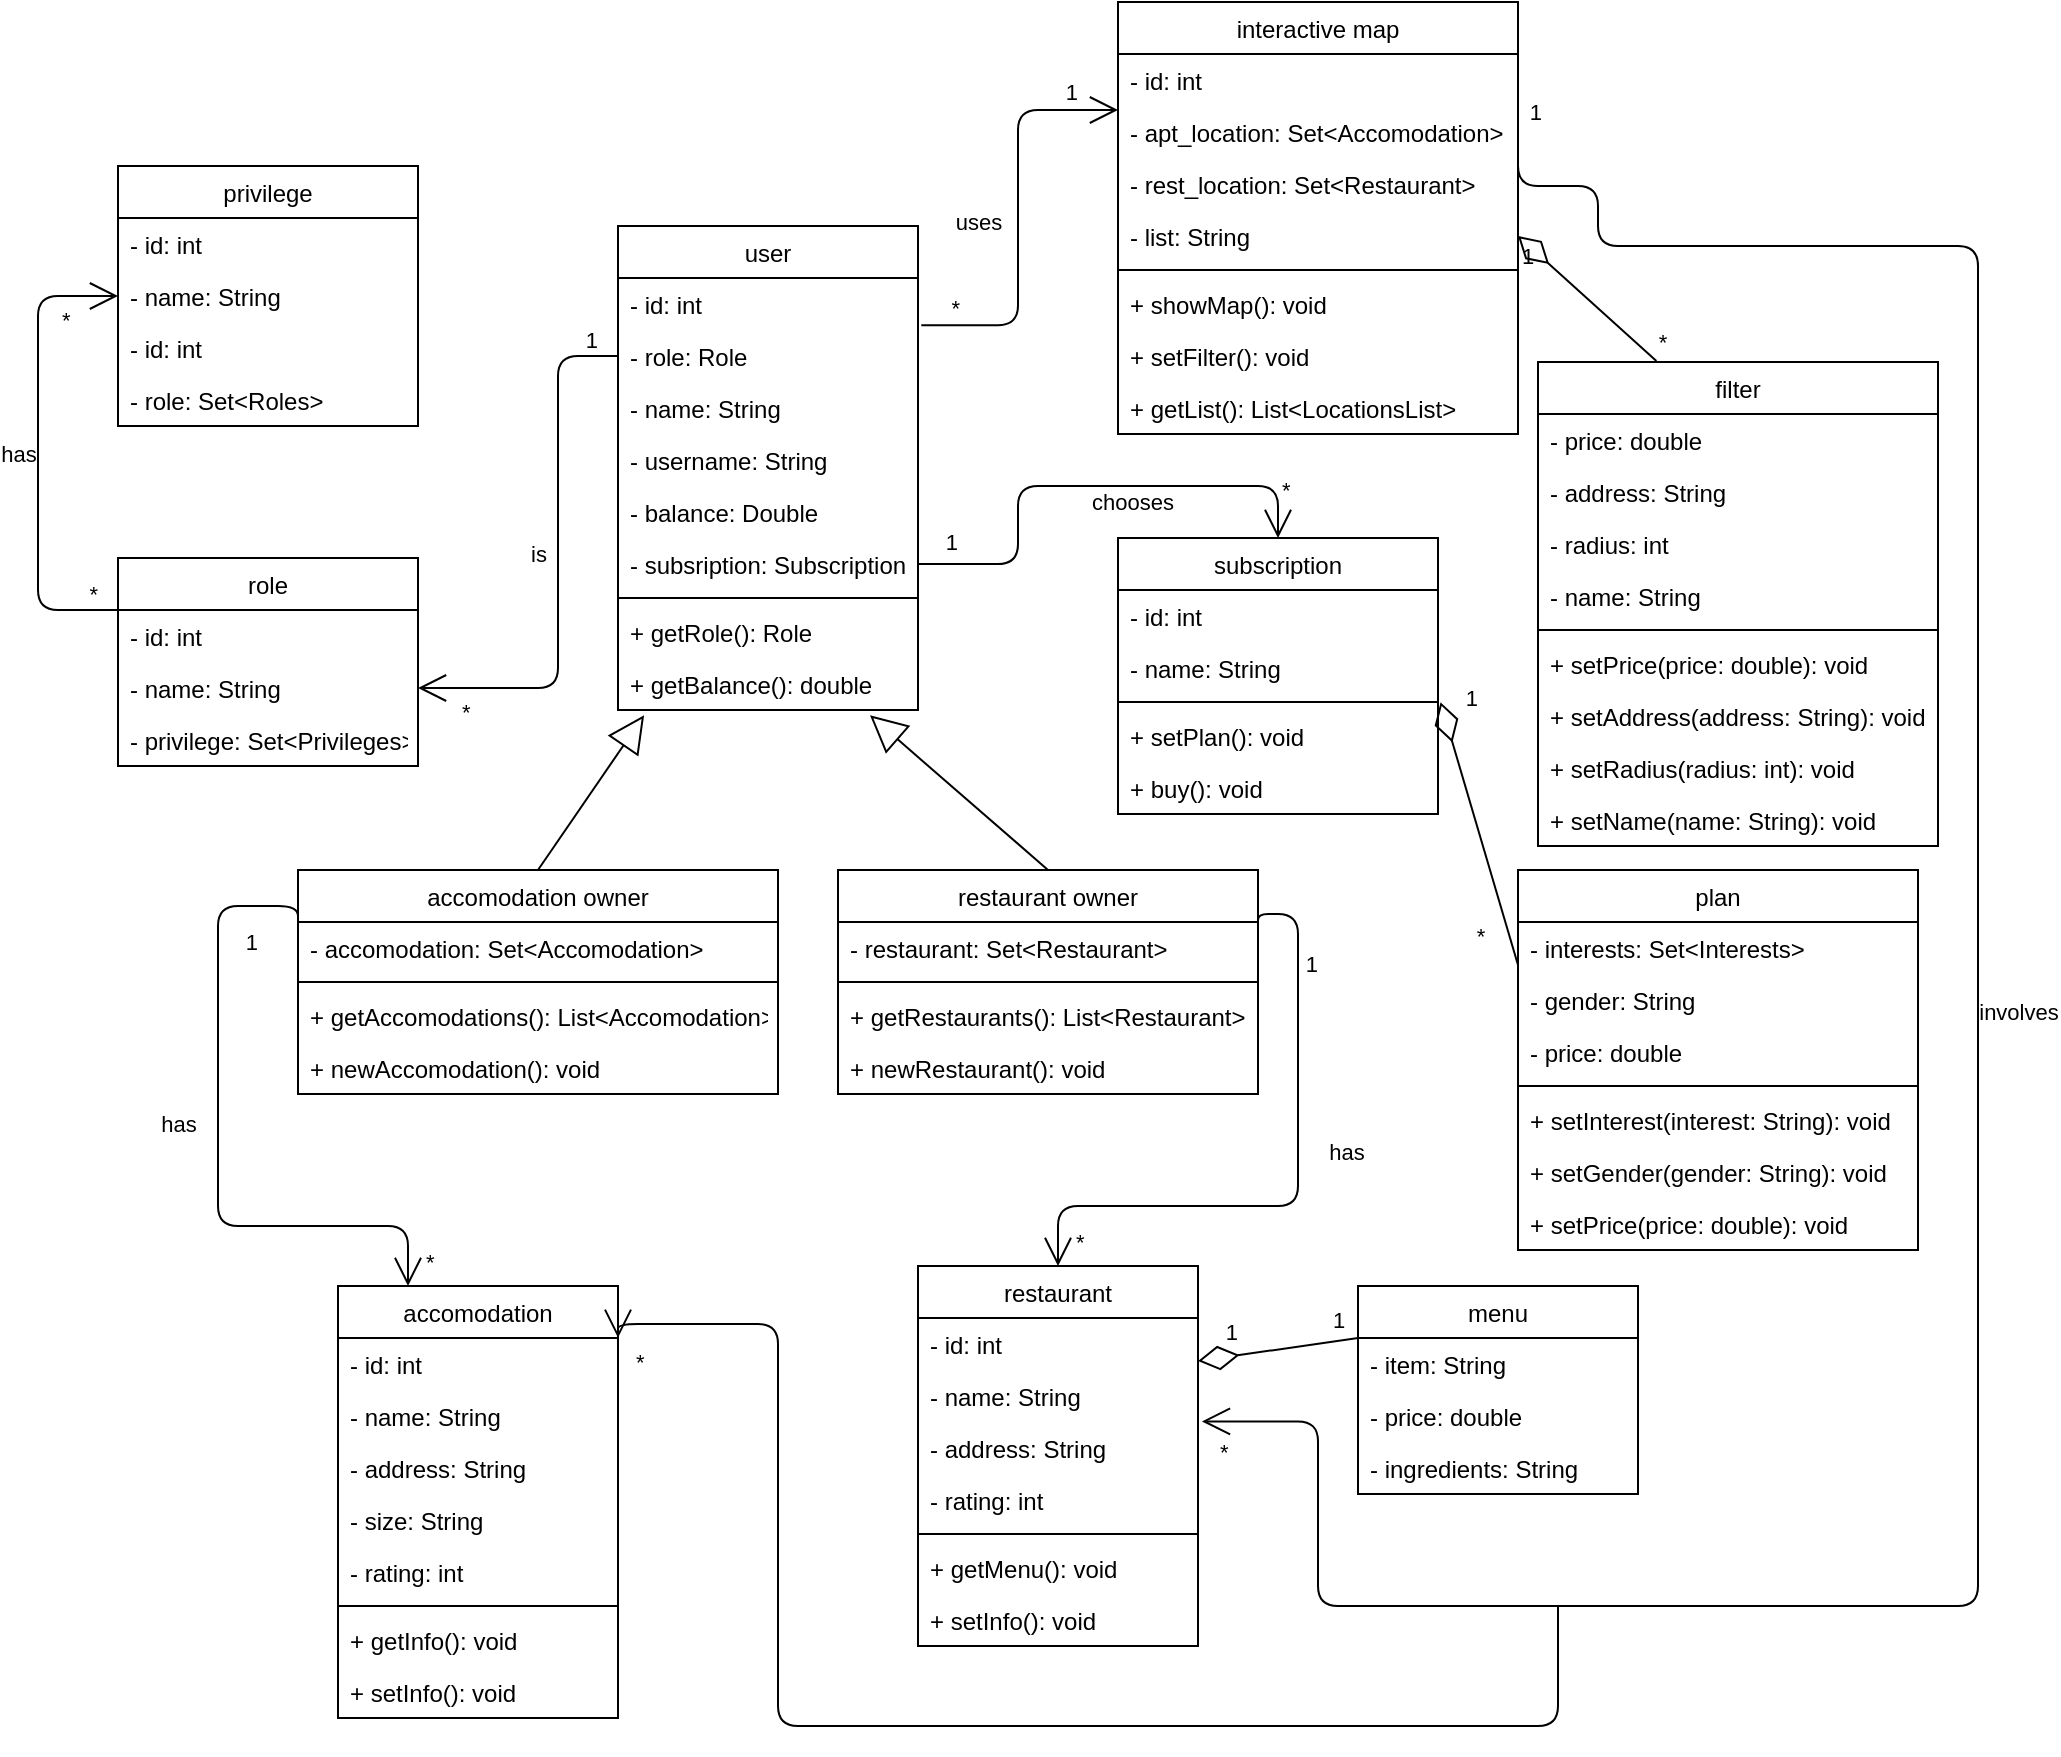 <mxfile version="20.4.1"><diagram id="mCyr1kptdM3YggUfpTlr" name="Page-1"><mxGraphModel dx="1800" dy="1651" grid="1" gridSize="10" guides="1" tooltips="1" connect="1" arrows="1" fold="1" page="1" pageScale="1" pageWidth="850" pageHeight="1100" math="0" shadow="0"><root><mxCell id="0"/><mxCell id="1" parent="0"/><mxCell id="5bQwQ-cjbh2IS_PvOSfR-1" value="user" style="swimlane;fontStyle=0;childLayout=stackLayout;horizontal=1;startSize=26;fillColor=none;horizontalStack=0;resizeParent=1;resizeParentMax=0;resizeLast=0;collapsible=1;marginBottom=0;" parent="1" vertex="1"><mxGeometry x="240" y="-860" width="150" height="242" as="geometry"/></mxCell><mxCell id="yZKE6g3q2Nsapw6IrC0n-9" value="- id: int" style="text;strokeColor=none;fillColor=none;align=left;verticalAlign=top;spacingLeft=4;spacingRight=4;overflow=hidden;rotatable=0;points=[[0,0.5],[1,0.5]];portConstraint=eastwest;" vertex="1" parent="5bQwQ-cjbh2IS_PvOSfR-1"><mxGeometry y="26" width="150" height="26" as="geometry"/></mxCell><mxCell id="5bQwQ-cjbh2IS_PvOSfR-3" value="- role: Role" style="text;strokeColor=none;fillColor=none;align=left;verticalAlign=top;spacingLeft=4;spacingRight=4;overflow=hidden;rotatable=0;points=[[0,0.5],[1,0.5]];portConstraint=eastwest;" parent="5bQwQ-cjbh2IS_PvOSfR-1" vertex="1"><mxGeometry y="52" width="150" height="26" as="geometry"/></mxCell><mxCell id="5bQwQ-cjbh2IS_PvOSfR-2" value="- name: String" style="text;strokeColor=none;fillColor=none;align=left;verticalAlign=top;spacingLeft=4;spacingRight=4;overflow=hidden;rotatable=0;points=[[0,0.5],[1,0.5]];portConstraint=eastwest;" parent="5bQwQ-cjbh2IS_PvOSfR-1" vertex="1"><mxGeometry y="78" width="150" height="26" as="geometry"/></mxCell><mxCell id="5bQwQ-cjbh2IS_PvOSfR-4" value="- username: String" style="text;strokeColor=none;fillColor=none;align=left;verticalAlign=top;spacingLeft=4;spacingRight=4;overflow=hidden;rotatable=0;points=[[0,0.5],[1,0.5]];portConstraint=eastwest;" parent="5bQwQ-cjbh2IS_PvOSfR-1" vertex="1"><mxGeometry y="104" width="150" height="26" as="geometry"/></mxCell><mxCell id="5bQwQ-cjbh2IS_PvOSfR-28" value="- balance: Double" style="text;strokeColor=none;fillColor=none;align=left;verticalAlign=top;spacingLeft=4;spacingRight=4;overflow=hidden;rotatable=0;points=[[0,0.5],[1,0.5]];portConstraint=eastwest;" parent="5bQwQ-cjbh2IS_PvOSfR-1" vertex="1"><mxGeometry y="130" width="150" height="26" as="geometry"/></mxCell><mxCell id="5bQwQ-cjbh2IS_PvOSfR-62" value="- subsription: Subscription " style="text;strokeColor=none;fillColor=none;align=left;verticalAlign=top;spacingLeft=4;spacingRight=4;overflow=hidden;rotatable=0;points=[[0,0.5],[1,0.5]];portConstraint=eastwest;" parent="5bQwQ-cjbh2IS_PvOSfR-1" vertex="1"><mxGeometry y="156" width="150" height="26" as="geometry"/></mxCell><mxCell id="yZKE6g3q2Nsapw6IrC0n-3" value="" style="line;strokeWidth=1;fillColor=none;align=left;verticalAlign=middle;spacingTop=-1;spacingLeft=3;spacingRight=3;rotatable=0;labelPosition=right;points=[];portConstraint=eastwest;strokeColor=inherit;" vertex="1" parent="5bQwQ-cjbh2IS_PvOSfR-1"><mxGeometry y="182" width="150" height="8" as="geometry"/></mxCell><mxCell id="yZKE6g3q2Nsapw6IrC0n-21" value="+ getRole(): Role" style="text;strokeColor=none;fillColor=none;align=left;verticalAlign=top;spacingLeft=4;spacingRight=4;overflow=hidden;rotatable=0;points=[[0,0.5],[1,0.5]];portConstraint=eastwest;" vertex="1" parent="5bQwQ-cjbh2IS_PvOSfR-1"><mxGeometry y="190" width="150" height="26" as="geometry"/></mxCell><mxCell id="yZKE6g3q2Nsapw6IrC0n-22" value="+ getBalance(): double" style="text;strokeColor=none;fillColor=none;align=left;verticalAlign=top;spacingLeft=4;spacingRight=4;overflow=hidden;rotatable=0;points=[[0,0.5],[1,0.5]];portConstraint=eastwest;" vertex="1" parent="5bQwQ-cjbh2IS_PvOSfR-1"><mxGeometry y="216" width="150" height="26" as="geometry"/></mxCell><mxCell id="5bQwQ-cjbh2IS_PvOSfR-7" value="" style="endArrow=none;html=1;startSize=12;startArrow=open;startFill=0;edgeStyle=orthogonalEdgeStyle;entryX=0;entryY=0.5;entryDx=0;entryDy=0;exitX=1;exitY=0.5;exitDx=0;exitDy=0;" parent="1" source="5bQwQ-cjbh2IS_PvOSfR-12" target="5bQwQ-cjbh2IS_PvOSfR-3" edge="1"><mxGeometry relative="1" as="geometry"><mxPoint x="160" y="-560" as="sourcePoint"/><mxPoint x="210" y="-549.99" as="targetPoint"/><Array as="points"><mxPoint x="210" y="-629"/><mxPoint x="210" y="-795"/></Array></mxGeometry></mxCell><mxCell id="5bQwQ-cjbh2IS_PvOSfR-8" value="*" style="edgeLabel;resizable=0;html=1;align=left;verticalAlign=bottom;" parent="5bQwQ-cjbh2IS_PvOSfR-7" connectable="0" vertex="1"><mxGeometry x="-1" relative="1" as="geometry"><mxPoint x="20" y="20" as="offset"/></mxGeometry></mxCell><mxCell id="5bQwQ-cjbh2IS_PvOSfR-9" value="1" style="edgeLabel;resizable=0;html=1;align=right;verticalAlign=bottom;" parent="5bQwQ-cjbh2IS_PvOSfR-7" connectable="0" vertex="1"><mxGeometry x="1" relative="1" as="geometry"><mxPoint x="-10" as="offset"/></mxGeometry></mxCell><mxCell id="5bQwQ-cjbh2IS_PvOSfR-10" value="is" style="edgeLabel;html=1;align=center;verticalAlign=middle;resizable=0;points=[];" parent="5bQwQ-cjbh2IS_PvOSfR-7" connectable="0" vertex="1"><mxGeometry x="0.066" y="-1" relative="1" as="geometry"><mxPoint x="-11" y="5" as="offset"/></mxGeometry></mxCell><mxCell id="5bQwQ-cjbh2IS_PvOSfR-11" value="role" style="swimlane;fontStyle=0;childLayout=stackLayout;horizontal=1;startSize=26;fillColor=none;horizontalStack=0;resizeParent=1;resizeParentMax=0;resizeLast=0;collapsible=1;marginBottom=0;" parent="1" vertex="1"><mxGeometry x="-10" y="-694" width="150" height="104" as="geometry"/></mxCell><mxCell id="yZKE6g3q2Nsapw6IrC0n-11" value="- id: int" style="text;strokeColor=none;fillColor=none;align=left;verticalAlign=top;spacingLeft=4;spacingRight=4;overflow=hidden;rotatable=0;points=[[0,0.5],[1,0.5]];portConstraint=eastwest;" vertex="1" parent="5bQwQ-cjbh2IS_PvOSfR-11"><mxGeometry y="26" width="150" height="26" as="geometry"/></mxCell><mxCell id="5bQwQ-cjbh2IS_PvOSfR-12" value="- name: String" style="text;strokeColor=none;fillColor=none;align=left;verticalAlign=top;spacingLeft=4;spacingRight=4;overflow=hidden;rotatable=0;points=[[0,0.5],[1,0.5]];portConstraint=eastwest;" parent="5bQwQ-cjbh2IS_PvOSfR-11" vertex="1"><mxGeometry y="52" width="150" height="26" as="geometry"/></mxCell><mxCell id="yZKE6g3q2Nsapw6IrC0n-13" value="- privilege: Set&lt;Privileges&gt;" style="text;strokeColor=none;fillColor=none;align=left;verticalAlign=top;spacingLeft=4;spacingRight=4;overflow=hidden;rotatable=0;points=[[0,0.5],[1,0.5]];portConstraint=eastwest;" vertex="1" parent="5bQwQ-cjbh2IS_PvOSfR-11"><mxGeometry y="78" width="150" height="26" as="geometry"/></mxCell><mxCell id="5bQwQ-cjbh2IS_PvOSfR-13" value="" style="endArrow=none;html=1;startSize=12;startArrow=open;startFill=0;edgeStyle=orthogonalEdgeStyle;entryX=0;entryY=0.25;entryDx=0;entryDy=0;exitX=0;exitY=0.5;exitDx=0;exitDy=0;" parent="1" source="5bQwQ-cjbh2IS_PvOSfR-21" target="5bQwQ-cjbh2IS_PvOSfR-11" edge="1"><mxGeometry relative="1" as="geometry"><mxPoint x="20" y="-631" as="sourcePoint"/><mxPoint x="-10" y="-560" as="targetPoint"/><Array as="points"><mxPoint x="-50" y="-825"/><mxPoint x="-50" y="-668"/></Array></mxGeometry></mxCell><mxCell id="5bQwQ-cjbh2IS_PvOSfR-14" value="*" style="edgeLabel;resizable=0;html=1;align=left;verticalAlign=bottom;" parent="5bQwQ-cjbh2IS_PvOSfR-13" connectable="0" vertex="1"><mxGeometry x="-1" relative="1" as="geometry"><mxPoint x="-30" y="20" as="offset"/></mxGeometry></mxCell><mxCell id="5bQwQ-cjbh2IS_PvOSfR-15" value="*" style="edgeLabel;resizable=0;html=1;align=right;verticalAlign=bottom;" parent="5bQwQ-cjbh2IS_PvOSfR-13" connectable="0" vertex="1"><mxGeometry x="1" relative="1" as="geometry"><mxPoint x="-10" as="offset"/></mxGeometry></mxCell><mxCell id="5bQwQ-cjbh2IS_PvOSfR-16" value="has" style="edgeLabel;html=1;align=center;verticalAlign=middle;resizable=0;points=[];" parent="5bQwQ-cjbh2IS_PvOSfR-13" connectable="0" vertex="1"><mxGeometry x="0.066" y="-1" relative="1" as="geometry"><mxPoint x="-9" y="-8" as="offset"/></mxGeometry></mxCell><mxCell id="5bQwQ-cjbh2IS_PvOSfR-20" value="privilege" style="swimlane;fontStyle=0;childLayout=stackLayout;horizontal=1;startSize=26;fillColor=none;horizontalStack=0;resizeParent=1;resizeParentMax=0;resizeLast=0;collapsible=1;marginBottom=0;" parent="1" vertex="1"><mxGeometry x="-10" y="-890" width="150" height="130" as="geometry"/></mxCell><mxCell id="yZKE6g3q2Nsapw6IrC0n-10" value="- id: int" style="text;strokeColor=none;fillColor=none;align=left;verticalAlign=top;spacingLeft=4;spacingRight=4;overflow=hidden;rotatable=0;points=[[0,0.5],[1,0.5]];portConstraint=eastwest;" vertex="1" parent="5bQwQ-cjbh2IS_PvOSfR-20"><mxGeometry y="26" width="150" height="26" as="geometry"/></mxCell><mxCell id="5bQwQ-cjbh2IS_PvOSfR-21" value="- name: String" style="text;strokeColor=none;fillColor=none;align=left;verticalAlign=top;spacingLeft=4;spacingRight=4;overflow=hidden;rotatable=0;points=[[0,0.5],[1,0.5]];portConstraint=eastwest;" parent="5bQwQ-cjbh2IS_PvOSfR-20" vertex="1"><mxGeometry y="52" width="150" height="26" as="geometry"/></mxCell><mxCell id="yZKE6g3q2Nsapw6IrC0n-12" value="- id: int" style="text;strokeColor=none;fillColor=none;align=left;verticalAlign=top;spacingLeft=4;spacingRight=4;overflow=hidden;rotatable=0;points=[[0,0.5],[1,0.5]];portConstraint=eastwest;" vertex="1" parent="5bQwQ-cjbh2IS_PvOSfR-20"><mxGeometry y="78" width="150" height="26" as="geometry"/></mxCell><mxCell id="yZKE6g3q2Nsapw6IrC0n-14" value="- role: Set&lt;Roles&gt;" style="text;strokeColor=none;fillColor=none;align=left;verticalAlign=top;spacingLeft=4;spacingRight=4;overflow=hidden;rotatable=0;points=[[0,0.5],[1,0.5]];portConstraint=eastwest;" vertex="1" parent="5bQwQ-cjbh2IS_PvOSfR-20"><mxGeometry y="104" width="150" height="26" as="geometry"/></mxCell><mxCell id="5bQwQ-cjbh2IS_PvOSfR-22" value="accomodation owner" style="swimlane;fontStyle=0;childLayout=stackLayout;horizontal=1;startSize=26;fillColor=none;horizontalStack=0;resizeParent=1;resizeParentMax=0;resizeLast=0;collapsible=1;marginBottom=0;" parent="1" vertex="1"><mxGeometry x="80" y="-538" width="240" height="112" as="geometry"/></mxCell><mxCell id="5bQwQ-cjbh2IS_PvOSfR-40" value="- accomodation: Set&lt;Accomodation&gt;" style="text;strokeColor=none;fillColor=none;align=left;verticalAlign=top;spacingLeft=4;spacingRight=4;overflow=hidden;rotatable=0;points=[[0,0.5],[1,0.5]];portConstraint=eastwest;" parent="5bQwQ-cjbh2IS_PvOSfR-22" vertex="1"><mxGeometry y="26" width="240" height="26" as="geometry"/></mxCell><mxCell id="yZKE6g3q2Nsapw6IrC0n-24" value="" style="line;strokeWidth=1;fillColor=none;align=left;verticalAlign=middle;spacingTop=-1;spacingLeft=3;spacingRight=3;rotatable=0;labelPosition=right;points=[];portConstraint=eastwest;strokeColor=inherit;" vertex="1" parent="5bQwQ-cjbh2IS_PvOSfR-22"><mxGeometry y="52" width="240" height="8" as="geometry"/></mxCell><mxCell id="yZKE6g3q2Nsapw6IrC0n-25" value="+ getAccomodations(): List&lt;Accomodation&gt;" style="text;strokeColor=none;fillColor=none;align=left;verticalAlign=top;spacingLeft=4;spacingRight=4;overflow=hidden;rotatable=0;points=[[0,0.5],[1,0.5]];portConstraint=eastwest;" vertex="1" parent="5bQwQ-cjbh2IS_PvOSfR-22"><mxGeometry y="60" width="240" height="26" as="geometry"/></mxCell><mxCell id="yZKE6g3q2Nsapw6IrC0n-45" value="+ newAccomodation(): void" style="text;strokeColor=none;fillColor=none;align=left;verticalAlign=top;spacingLeft=4;spacingRight=4;overflow=hidden;rotatable=0;points=[[0,0.5],[1,0.5]];portConstraint=eastwest;" vertex="1" parent="5bQwQ-cjbh2IS_PvOSfR-22"><mxGeometry y="86" width="240" height="26" as="geometry"/></mxCell><mxCell id="5bQwQ-cjbh2IS_PvOSfR-23" value="" style="endArrow=block;endSize=16;endFill=0;html=1;exitX=0.5;exitY=0;exitDx=0;exitDy=0;entryX=0.087;entryY=1.103;entryDx=0;entryDy=0;entryPerimeter=0;" parent="1" source="5bQwQ-cjbh2IS_PvOSfR-22" edge="1" target="yZKE6g3q2Nsapw6IrC0n-22"><mxGeometry x="0.007" y="-8" width="160" relative="1" as="geometry"><mxPoint x="440" y="-602" as="sourcePoint"/><mxPoint x="250" y="-510" as="targetPoint"/><mxPoint as="offset"/></mxGeometry></mxCell><mxCell id="5bQwQ-cjbh2IS_PvOSfR-26" value="restaurant owner" style="swimlane;fontStyle=0;childLayout=stackLayout;horizontal=1;startSize=26;fillColor=none;horizontalStack=0;resizeParent=1;resizeParentMax=0;resizeLast=0;collapsible=1;marginBottom=0;" parent="1" vertex="1"><mxGeometry x="350" y="-538" width="210" height="112" as="geometry"/></mxCell><mxCell id="5bQwQ-cjbh2IS_PvOSfR-39" value="- restaurant: Set&lt;Restaurant&gt;" style="text;strokeColor=none;fillColor=none;align=left;verticalAlign=top;spacingLeft=4;spacingRight=4;overflow=hidden;rotatable=0;points=[[0,0.5],[1,0.5]];portConstraint=eastwest;" parent="5bQwQ-cjbh2IS_PvOSfR-26" vertex="1"><mxGeometry y="26" width="210" height="26" as="geometry"/></mxCell><mxCell id="yZKE6g3q2Nsapw6IrC0n-23" value="" style="line;strokeWidth=1;fillColor=none;align=left;verticalAlign=middle;spacingTop=-1;spacingLeft=3;spacingRight=3;rotatable=0;labelPosition=right;points=[];portConstraint=eastwest;strokeColor=inherit;" vertex="1" parent="5bQwQ-cjbh2IS_PvOSfR-26"><mxGeometry y="52" width="210" height="8" as="geometry"/></mxCell><mxCell id="yZKE6g3q2Nsapw6IrC0n-27" value="+ getRestaurants(): List&lt;Restaurant&gt;" style="text;strokeColor=none;fillColor=none;align=left;verticalAlign=top;spacingLeft=4;spacingRight=4;overflow=hidden;rotatable=0;points=[[0,0.5],[1,0.5]];portConstraint=eastwest;" vertex="1" parent="5bQwQ-cjbh2IS_PvOSfR-26"><mxGeometry y="60" width="210" height="26" as="geometry"/></mxCell><mxCell id="yZKE6g3q2Nsapw6IrC0n-46" value="+ newRestaurant(): void" style="text;strokeColor=none;fillColor=none;align=left;verticalAlign=top;spacingLeft=4;spacingRight=4;overflow=hidden;rotatable=0;points=[[0,0.5],[1,0.5]];portConstraint=eastwest;" vertex="1" parent="5bQwQ-cjbh2IS_PvOSfR-26"><mxGeometry y="86" width="210" height="26" as="geometry"/></mxCell><mxCell id="5bQwQ-cjbh2IS_PvOSfR-27" value="" style="endArrow=block;endSize=16;endFill=0;html=1;exitX=0.5;exitY=0;exitDx=0;exitDy=0;entryX=0.84;entryY=1.103;entryDx=0;entryDy=0;entryPerimeter=0;" parent="1" source="5bQwQ-cjbh2IS_PvOSfR-26" edge="1" target="yZKE6g3q2Nsapw6IrC0n-22"><mxGeometry x="0.007" y="-8" width="160" relative="1" as="geometry"><mxPoint x="625" y="-602" as="sourcePoint"/><mxPoint x="370" y="-510" as="targetPoint"/><mxPoint as="offset"/></mxGeometry></mxCell><mxCell id="5bQwQ-cjbh2IS_PvOSfR-29" value="accomodation" style="swimlane;fontStyle=0;childLayout=stackLayout;horizontal=1;startSize=26;fillColor=none;horizontalStack=0;resizeParent=1;resizeParentMax=0;resizeLast=0;collapsible=1;marginBottom=0;" parent="1" vertex="1"><mxGeometry x="100" y="-330" width="140" height="216" as="geometry"/></mxCell><mxCell id="yZKE6g3q2Nsapw6IrC0n-19" value="- id: int" style="text;strokeColor=none;fillColor=none;align=left;verticalAlign=top;spacingLeft=4;spacingRight=4;overflow=hidden;rotatable=0;points=[[0,0.5],[1,0.5]];portConstraint=eastwest;" vertex="1" parent="5bQwQ-cjbh2IS_PvOSfR-29"><mxGeometry y="26" width="140" height="26" as="geometry"/></mxCell><mxCell id="5bQwQ-cjbh2IS_PvOSfR-31" value="- name: String" style="text;strokeColor=none;fillColor=none;align=left;verticalAlign=top;spacingLeft=4;spacingRight=4;overflow=hidden;rotatable=0;points=[[0,0.5],[1,0.5]];portConstraint=eastwest;" parent="5bQwQ-cjbh2IS_PvOSfR-29" vertex="1"><mxGeometry y="52" width="140" height="26" as="geometry"/></mxCell><mxCell id="5bQwQ-cjbh2IS_PvOSfR-32" value="- address: String" style="text;strokeColor=none;fillColor=none;align=left;verticalAlign=top;spacingLeft=4;spacingRight=4;overflow=hidden;rotatable=0;points=[[0,0.5],[1,0.5]];portConstraint=eastwest;" parent="5bQwQ-cjbh2IS_PvOSfR-29" vertex="1"><mxGeometry y="78" width="140" height="26" as="geometry"/></mxCell><mxCell id="5bQwQ-cjbh2IS_PvOSfR-49" value="- size: String" style="text;strokeColor=none;fillColor=none;align=left;verticalAlign=top;spacingLeft=4;spacingRight=4;overflow=hidden;rotatable=0;points=[[0,0.5],[1,0.5]];portConstraint=eastwest;" parent="5bQwQ-cjbh2IS_PvOSfR-29" vertex="1"><mxGeometry y="104" width="140" height="26" as="geometry"/></mxCell><mxCell id="5bQwQ-cjbh2IS_PvOSfR-33" value="- rating: int" style="text;strokeColor=none;fillColor=none;align=left;verticalAlign=top;spacingLeft=4;spacingRight=4;overflow=hidden;rotatable=0;points=[[0,0.5],[1,0.5]];portConstraint=eastwest;" parent="5bQwQ-cjbh2IS_PvOSfR-29" vertex="1"><mxGeometry y="130" width="140" height="26" as="geometry"/></mxCell><mxCell id="yZKE6g3q2Nsapw6IrC0n-38" value="" style="line;strokeWidth=1;fillColor=none;align=left;verticalAlign=middle;spacingTop=-1;spacingLeft=3;spacingRight=3;rotatable=0;labelPosition=right;points=[];portConstraint=eastwest;strokeColor=inherit;" vertex="1" parent="5bQwQ-cjbh2IS_PvOSfR-29"><mxGeometry y="156" width="140" height="8" as="geometry"/></mxCell><mxCell id="yZKE6g3q2Nsapw6IrC0n-40" value="+ getInfo(): void" style="text;strokeColor=none;fillColor=none;align=left;verticalAlign=top;spacingLeft=4;spacingRight=4;overflow=hidden;rotatable=0;points=[[0,0.5],[1,0.5]];portConstraint=eastwest;" vertex="1" parent="5bQwQ-cjbh2IS_PvOSfR-29"><mxGeometry y="164" width="140" height="26" as="geometry"/></mxCell><mxCell id="yZKE6g3q2Nsapw6IrC0n-41" value="+ setInfo(): void" style="text;strokeColor=none;fillColor=none;align=left;verticalAlign=top;spacingLeft=4;spacingRight=4;overflow=hidden;rotatable=0;points=[[0,0.5],[1,0.5]];portConstraint=eastwest;" vertex="1" parent="5bQwQ-cjbh2IS_PvOSfR-29"><mxGeometry y="190" width="140" height="26" as="geometry"/></mxCell><mxCell id="5bQwQ-cjbh2IS_PvOSfR-34" value="restaurant" style="swimlane;fontStyle=0;childLayout=stackLayout;horizontal=1;startSize=26;fillColor=none;horizontalStack=0;resizeParent=1;resizeParentMax=0;resizeLast=0;collapsible=1;marginBottom=0;" parent="1" vertex="1"><mxGeometry x="390" y="-340" width="140" height="190" as="geometry"/></mxCell><mxCell id="yZKE6g3q2Nsapw6IrC0n-20" value="- id: int" style="text;strokeColor=none;fillColor=none;align=left;verticalAlign=top;spacingLeft=4;spacingRight=4;overflow=hidden;rotatable=0;points=[[0,0.5],[1,0.5]];portConstraint=eastwest;" vertex="1" parent="5bQwQ-cjbh2IS_PvOSfR-34"><mxGeometry y="26" width="140" height="26" as="geometry"/></mxCell><mxCell id="5bQwQ-cjbh2IS_PvOSfR-36" value="- name: String" style="text;strokeColor=none;fillColor=none;align=left;verticalAlign=top;spacingLeft=4;spacingRight=4;overflow=hidden;rotatable=0;points=[[0,0.5],[1,0.5]];portConstraint=eastwest;" parent="5bQwQ-cjbh2IS_PvOSfR-34" vertex="1"><mxGeometry y="52" width="140" height="26" as="geometry"/></mxCell><mxCell id="5bQwQ-cjbh2IS_PvOSfR-37" value="- address: String" style="text;strokeColor=none;fillColor=none;align=left;verticalAlign=top;spacingLeft=4;spacingRight=4;overflow=hidden;rotatable=0;points=[[0,0.5],[1,0.5]];portConstraint=eastwest;" parent="5bQwQ-cjbh2IS_PvOSfR-34" vertex="1"><mxGeometry y="78" width="140" height="26" as="geometry"/></mxCell><mxCell id="5bQwQ-cjbh2IS_PvOSfR-50" value="- rating: int" style="text;strokeColor=none;fillColor=none;align=left;verticalAlign=top;spacingLeft=4;spacingRight=4;overflow=hidden;rotatable=0;points=[[0,0.5],[1,0.5]];portConstraint=eastwest;" parent="5bQwQ-cjbh2IS_PvOSfR-34" vertex="1"><mxGeometry y="104" width="140" height="26" as="geometry"/></mxCell><mxCell id="yZKE6g3q2Nsapw6IrC0n-37" value="" style="line;strokeWidth=1;fillColor=none;align=left;verticalAlign=middle;spacingTop=-1;spacingLeft=3;spacingRight=3;rotatable=0;labelPosition=right;points=[];portConstraint=eastwest;strokeColor=inherit;" vertex="1" parent="5bQwQ-cjbh2IS_PvOSfR-34"><mxGeometry y="130" width="140" height="8" as="geometry"/></mxCell><mxCell id="yZKE6g3q2Nsapw6IrC0n-35" value="+ getMenu(): void" style="text;strokeColor=none;fillColor=none;align=left;verticalAlign=top;spacingLeft=4;spacingRight=4;overflow=hidden;rotatable=0;points=[[0,0.5],[1,0.5]];portConstraint=eastwest;" vertex="1" parent="5bQwQ-cjbh2IS_PvOSfR-34"><mxGeometry y="138" width="140" height="26" as="geometry"/></mxCell><mxCell id="yZKE6g3q2Nsapw6IrC0n-42" value="+ setInfo(): void" style="text;strokeColor=none;fillColor=none;align=left;verticalAlign=top;spacingLeft=4;spacingRight=4;overflow=hidden;rotatable=0;points=[[0,0.5],[1,0.5]];portConstraint=eastwest;" vertex="1" parent="5bQwQ-cjbh2IS_PvOSfR-34"><mxGeometry y="164" width="140" height="26" as="geometry"/></mxCell><mxCell id="5bQwQ-cjbh2IS_PvOSfR-41" value="" style="endArrow=none;html=1;startSize=12;startArrow=open;startFill=0;edgeStyle=orthogonalEdgeStyle;exitX=0.5;exitY=0;exitDx=0;exitDy=0;entryX=1;entryY=0.25;entryDx=0;entryDy=0;" parent="1" source="5bQwQ-cjbh2IS_PvOSfR-34" target="5bQwQ-cjbh2IS_PvOSfR-26" edge="1"><mxGeometry relative="1" as="geometry"><mxPoint x="520" y="-326.0" as="sourcePoint"/><mxPoint x="400" y="-390" as="targetPoint"/><Array as="points"><mxPoint x="460" y="-370"/><mxPoint x="580" y="-370"/><mxPoint x="580" y="-516"/></Array></mxGeometry></mxCell><mxCell id="5bQwQ-cjbh2IS_PvOSfR-42" value="*" style="edgeLabel;resizable=0;html=1;align=left;verticalAlign=bottom;" parent="5bQwQ-cjbh2IS_PvOSfR-41" connectable="0" vertex="1"><mxGeometry x="-1" relative="1" as="geometry"><mxPoint x="7" y="-4" as="offset"/></mxGeometry></mxCell><mxCell id="5bQwQ-cjbh2IS_PvOSfR-43" value="1" style="edgeLabel;resizable=0;html=1;align=right;verticalAlign=bottom;" parent="5bQwQ-cjbh2IS_PvOSfR-41" connectable="0" vertex="1"><mxGeometry x="1" relative="1" as="geometry"><mxPoint x="30" y="27" as="offset"/></mxGeometry></mxCell><mxCell id="5bQwQ-cjbh2IS_PvOSfR-44" value="has" style="edgeLabel;html=1;align=center;verticalAlign=middle;resizable=0;points=[];" parent="5bQwQ-cjbh2IS_PvOSfR-41" connectable="0" vertex="1"><mxGeometry x="0.066" y="-1" relative="1" as="geometry"><mxPoint x="23" y="-6" as="offset"/></mxGeometry></mxCell><mxCell id="5bQwQ-cjbh2IS_PvOSfR-45" value="" style="endArrow=none;html=1;startSize=12;startArrow=open;startFill=0;edgeStyle=orthogonalEdgeStyle;exitX=0.25;exitY=0;exitDx=0;exitDy=0;entryX=0;entryY=0.25;entryDx=0;entryDy=0;" parent="1" source="5bQwQ-cjbh2IS_PvOSfR-29" edge="1" target="5bQwQ-cjbh2IS_PvOSfR-22"><mxGeometry relative="1" as="geometry"><mxPoint x="259.97" y="-330" as="sourcePoint"/><mxPoint x="200.11" y="-408.78" as="targetPoint"/><Array as="points"><mxPoint x="135" y="-360"/><mxPoint x="40" y="-360"/><mxPoint x="40" y="-520"/><mxPoint x="80" y="-520"/></Array></mxGeometry></mxCell><mxCell id="5bQwQ-cjbh2IS_PvOSfR-46" value="*" style="edgeLabel;resizable=0;html=1;align=left;verticalAlign=bottom;" parent="5bQwQ-cjbh2IS_PvOSfR-45" connectable="0" vertex="1"><mxGeometry x="-1" relative="1" as="geometry"><mxPoint x="7" y="-4" as="offset"/></mxGeometry></mxCell><mxCell id="5bQwQ-cjbh2IS_PvOSfR-47" value="1" style="edgeLabel;resizable=0;html=1;align=right;verticalAlign=bottom;" parent="5bQwQ-cjbh2IS_PvOSfR-45" connectable="0" vertex="1"><mxGeometry x="1" relative="1" as="geometry"><mxPoint x="-20" y="16" as="offset"/></mxGeometry></mxCell><mxCell id="5bQwQ-cjbh2IS_PvOSfR-48" value="has" style="edgeLabel;html=1;align=center;verticalAlign=middle;resizable=0;points=[];" parent="5bQwQ-cjbh2IS_PvOSfR-45" connectable="0" vertex="1"><mxGeometry x="0.066" y="-1" relative="1" as="geometry"><mxPoint x="-21" y="2" as="offset"/></mxGeometry></mxCell><mxCell id="5bQwQ-cjbh2IS_PvOSfR-51" value="menu" style="swimlane;fontStyle=0;childLayout=stackLayout;horizontal=1;startSize=26;fillColor=none;horizontalStack=0;resizeParent=1;resizeParentMax=0;resizeLast=0;collapsible=1;marginBottom=0;" parent="1" vertex="1"><mxGeometry x="610" y="-330" width="140" height="104" as="geometry"/></mxCell><mxCell id="5bQwQ-cjbh2IS_PvOSfR-55" value="- item: String" style="text;strokeColor=none;fillColor=none;align=left;verticalAlign=top;spacingLeft=4;spacingRight=4;overflow=hidden;rotatable=0;points=[[0,0.5],[1,0.5]];portConstraint=eastwest;" parent="5bQwQ-cjbh2IS_PvOSfR-51" vertex="1"><mxGeometry y="26" width="140" height="26" as="geometry"/></mxCell><mxCell id="5bQwQ-cjbh2IS_PvOSfR-56" value="- price: double" style="text;strokeColor=none;fillColor=none;align=left;verticalAlign=top;spacingLeft=4;spacingRight=4;overflow=hidden;rotatable=0;points=[[0,0.5],[1,0.5]];portConstraint=eastwest;" parent="5bQwQ-cjbh2IS_PvOSfR-51" vertex="1"><mxGeometry y="52" width="140" height="26" as="geometry"/></mxCell><mxCell id="5bQwQ-cjbh2IS_PvOSfR-57" value="- ingredients: String" style="text;strokeColor=none;fillColor=none;align=left;verticalAlign=top;spacingLeft=4;spacingRight=4;overflow=hidden;rotatable=0;points=[[0,0.5],[1,0.5]];portConstraint=eastwest;" parent="5bQwQ-cjbh2IS_PvOSfR-51" vertex="1"><mxGeometry y="78" width="140" height="26" as="geometry"/></mxCell><mxCell id="5bQwQ-cjbh2IS_PvOSfR-59" value="" style="endArrow=none;html=1;endSize=12;startArrow=diamondThin;startSize=18;startFill=0;exitX=1;exitY=0.25;exitDx=0;exitDy=0;entryX=0;entryY=0.25;entryDx=0;entryDy=0;" parent="1" source="5bQwQ-cjbh2IS_PvOSfR-34" target="5bQwQ-cjbh2IS_PvOSfR-51" edge="1"><mxGeometry relative="1" as="geometry"><mxPoint x="530" y="-239.0" as="sourcePoint"/><mxPoint x="600" y="-320" as="targetPoint"/></mxGeometry></mxCell><mxCell id="5bQwQ-cjbh2IS_PvOSfR-60" value="1" style="edgeLabel;resizable=0;html=1;align=right;verticalAlign=top;" parent="5bQwQ-cjbh2IS_PvOSfR-59" connectable="0" vertex="1"><mxGeometry x="1" relative="1" as="geometry"><mxPoint x="-60" y="-16" as="offset"/></mxGeometry></mxCell><mxCell id="5bQwQ-cjbh2IS_PvOSfR-61" value="1" style="edgeLabel;html=1;align=center;verticalAlign=middle;resizable=0;points=[];" parent="5bQwQ-cjbh2IS_PvOSfR-59" vertex="1" connectable="0"><mxGeometry x="0.764" y="5" relative="1" as="geometry"><mxPoint y="-6" as="offset"/></mxGeometry></mxCell><mxCell id="5bQwQ-cjbh2IS_PvOSfR-65" value="subscription" style="swimlane;fontStyle=0;childLayout=stackLayout;horizontal=1;startSize=26;fillColor=none;horizontalStack=0;resizeParent=1;resizeParentMax=0;resizeLast=0;collapsible=1;marginBottom=0;" parent="1" vertex="1"><mxGeometry x="490" y="-704" width="160" height="138" as="geometry"/></mxCell><mxCell id="yZKE6g3q2Nsapw6IrC0n-15" value="- id: int" style="text;strokeColor=none;fillColor=none;align=left;verticalAlign=top;spacingLeft=4;spacingRight=4;overflow=hidden;rotatable=0;points=[[0,0.5],[1,0.5]];portConstraint=eastwest;" vertex="1" parent="5bQwQ-cjbh2IS_PvOSfR-65"><mxGeometry y="26" width="160" height="26" as="geometry"/></mxCell><mxCell id="5bQwQ-cjbh2IS_PvOSfR-66" value="- name: String" style="text;strokeColor=none;fillColor=none;align=left;verticalAlign=top;spacingLeft=4;spacingRight=4;overflow=hidden;rotatable=0;points=[[0,0.5],[1,0.5]];portConstraint=eastwest;" parent="5bQwQ-cjbh2IS_PvOSfR-65" vertex="1"><mxGeometry y="52" width="160" height="26" as="geometry"/></mxCell><mxCell id="yZKE6g3q2Nsapw6IrC0n-28" value="" style="line;strokeWidth=1;fillColor=none;align=left;verticalAlign=middle;spacingTop=-1;spacingLeft=3;spacingRight=3;rotatable=0;labelPosition=right;points=[];portConstraint=eastwest;strokeColor=inherit;" vertex="1" parent="5bQwQ-cjbh2IS_PvOSfR-65"><mxGeometry y="78" width="160" height="8" as="geometry"/></mxCell><mxCell id="yZKE6g3q2Nsapw6IrC0n-29" value="+ setPlan(): void " style="text;strokeColor=none;fillColor=none;align=left;verticalAlign=top;spacingLeft=4;spacingRight=4;overflow=hidden;rotatable=0;points=[[0,0.5],[1,0.5]];portConstraint=eastwest;" vertex="1" parent="5bQwQ-cjbh2IS_PvOSfR-65"><mxGeometry y="86" width="160" height="26" as="geometry"/></mxCell><mxCell id="yZKE6g3q2Nsapw6IrC0n-54" value="+ buy(): void " style="text;strokeColor=none;fillColor=none;align=left;verticalAlign=top;spacingLeft=4;spacingRight=4;overflow=hidden;rotatable=0;points=[[0,0.5],[1,0.5]];portConstraint=eastwest;" vertex="1" parent="5bQwQ-cjbh2IS_PvOSfR-65"><mxGeometry y="112" width="160" height="26" as="geometry"/></mxCell><mxCell id="5bQwQ-cjbh2IS_PvOSfR-70" value="" style="endArrow=none;html=1;startSize=12;startArrow=open;startFill=0;edgeStyle=orthogonalEdgeStyle;exitX=0.5;exitY=0;exitDx=0;exitDy=0;entryX=1;entryY=0.5;entryDx=0;entryDy=0;" parent="1" source="5bQwQ-cjbh2IS_PvOSfR-65" target="5bQwQ-cjbh2IS_PvOSfR-62" edge="1"><mxGeometry relative="1" as="geometry"><mxPoint x="630" y="-547.22" as="sourcePoint"/><mxPoint x="510.14" y="-630" as="targetPoint"/><Array as="points"><mxPoint x="570" y="-730"/><mxPoint x="440" y="-730"/><mxPoint x="440" y="-691"/></Array></mxGeometry></mxCell><mxCell id="5bQwQ-cjbh2IS_PvOSfR-71" value="*" style="edgeLabel;resizable=0;html=1;align=left;verticalAlign=bottom;" parent="5bQwQ-cjbh2IS_PvOSfR-70" connectable="0" vertex="1"><mxGeometry x="-1" relative="1" as="geometry"><mxPoint y="-16" as="offset"/></mxGeometry></mxCell><mxCell id="5bQwQ-cjbh2IS_PvOSfR-72" value="1" style="edgeLabel;resizable=0;html=1;align=right;verticalAlign=bottom;" parent="5bQwQ-cjbh2IS_PvOSfR-70" connectable="0" vertex="1"><mxGeometry x="1" relative="1" as="geometry"><mxPoint x="20" y="-3" as="offset"/></mxGeometry></mxCell><mxCell id="5bQwQ-cjbh2IS_PvOSfR-73" value="chooses" style="edgeLabel;html=1;align=center;verticalAlign=middle;resizable=0;points=[];" parent="5bQwQ-cjbh2IS_PvOSfR-70" connectable="0" vertex="1"><mxGeometry x="0.066" y="-1" relative="1" as="geometry"><mxPoint x="31" y="9" as="offset"/></mxGeometry></mxCell><mxCell id="5bQwQ-cjbh2IS_PvOSfR-78" value="" style="endArrow=none;html=1;endSize=12;startArrow=diamondThin;startSize=18;startFill=0;exitX=1.008;exitY=1.158;exitDx=0;exitDy=0;entryX=0;entryY=0.25;entryDx=0;entryDy=0;exitPerimeter=0;" parent="1" source="5bQwQ-cjbh2IS_PvOSfR-66" target="5bQwQ-cjbh2IS_PvOSfR-81" edge="1"><mxGeometry relative="1" as="geometry"><mxPoint x="650" y="-525" as="sourcePoint"/><mxPoint x="750" y="-560" as="targetPoint"/></mxGeometry></mxCell><mxCell id="5bQwQ-cjbh2IS_PvOSfR-79" value="1" style="edgeLabel;resizable=0;html=1;align=right;verticalAlign=top;" parent="5bQwQ-cjbh2IS_PvOSfR-78" connectable="0" vertex="1"><mxGeometry x="1" relative="1" as="geometry"><mxPoint x="-20" y="-147" as="offset"/></mxGeometry></mxCell><mxCell id="5bQwQ-cjbh2IS_PvOSfR-80" value="*" style="edgeLabel;html=1;align=center;verticalAlign=middle;resizable=0;points=[];" parent="5bQwQ-cjbh2IS_PvOSfR-78" vertex="1" connectable="0"><mxGeometry x="0.764" y="5" relative="1" as="geometry"><mxPoint x="-20" y="2" as="offset"/></mxGeometry></mxCell><mxCell id="5bQwQ-cjbh2IS_PvOSfR-81" value="plan" style="swimlane;fontStyle=0;childLayout=stackLayout;horizontal=1;startSize=26;fillColor=none;horizontalStack=0;resizeParent=1;resizeParentMax=0;resizeLast=0;collapsible=1;marginBottom=0;" parent="1" vertex="1"><mxGeometry x="690" y="-538" width="200" height="190" as="geometry"/></mxCell><mxCell id="5bQwQ-cjbh2IS_PvOSfR-82" value="- interests: Set&lt;Interests&gt;" style="text;strokeColor=none;fillColor=none;align=left;verticalAlign=top;spacingLeft=4;spacingRight=4;overflow=hidden;rotatable=0;points=[[0,0.5],[1,0.5]];portConstraint=eastwest;" parent="5bQwQ-cjbh2IS_PvOSfR-81" vertex="1"><mxGeometry y="26" width="200" height="26" as="geometry"/></mxCell><mxCell id="5bQwQ-cjbh2IS_PvOSfR-83" value="- gender: String" style="text;strokeColor=none;fillColor=none;align=left;verticalAlign=top;spacingLeft=4;spacingRight=4;overflow=hidden;rotatable=0;points=[[0,0.5],[1,0.5]];portConstraint=eastwest;" parent="5bQwQ-cjbh2IS_PvOSfR-81" vertex="1"><mxGeometry y="52" width="200" height="26" as="geometry"/></mxCell><mxCell id="5bQwQ-cjbh2IS_PvOSfR-84" value="- price: double" style="text;strokeColor=none;fillColor=none;align=left;verticalAlign=top;spacingLeft=4;spacingRight=4;overflow=hidden;rotatable=0;points=[[0,0.5],[1,0.5]];portConstraint=eastwest;" parent="5bQwQ-cjbh2IS_PvOSfR-81" vertex="1"><mxGeometry y="78" width="200" height="26" as="geometry"/></mxCell><mxCell id="yZKE6g3q2Nsapw6IrC0n-30" value="" style="line;strokeWidth=1;fillColor=none;align=left;verticalAlign=middle;spacingTop=-1;spacingLeft=3;spacingRight=3;rotatable=0;labelPosition=right;points=[];portConstraint=eastwest;strokeColor=inherit;" vertex="1" parent="5bQwQ-cjbh2IS_PvOSfR-81"><mxGeometry y="104" width="200" height="8" as="geometry"/></mxCell><mxCell id="yZKE6g3q2Nsapw6IrC0n-32" value="+ setInterest(interest: String): void " style="text;strokeColor=none;fillColor=none;align=left;verticalAlign=top;spacingLeft=4;spacingRight=4;overflow=hidden;rotatable=0;points=[[0,0.5],[1,0.5]];portConstraint=eastwest;" vertex="1" parent="5bQwQ-cjbh2IS_PvOSfR-81"><mxGeometry y="112" width="200" height="26" as="geometry"/></mxCell><mxCell id="yZKE6g3q2Nsapw6IrC0n-33" value="+ setGender(gender: String): void" style="text;strokeColor=none;fillColor=none;align=left;verticalAlign=top;spacingLeft=4;spacingRight=4;overflow=hidden;rotatable=0;points=[[0,0.5],[1,0.5]];portConstraint=eastwest;" vertex="1" parent="5bQwQ-cjbh2IS_PvOSfR-81"><mxGeometry y="138" width="200" height="26" as="geometry"/></mxCell><mxCell id="yZKE6g3q2Nsapw6IrC0n-34" value="+ setPrice(price: double): void " style="text;strokeColor=none;fillColor=none;align=left;verticalAlign=top;spacingLeft=4;spacingRight=4;overflow=hidden;rotatable=0;points=[[0,0.5],[1,0.5]];portConstraint=eastwest;" vertex="1" parent="5bQwQ-cjbh2IS_PvOSfR-81"><mxGeometry y="164" width="200" height="26" as="geometry"/></mxCell><mxCell id="5bQwQ-cjbh2IS_PvOSfR-85" value="interactive map" style="swimlane;fontStyle=0;childLayout=stackLayout;horizontal=1;startSize=26;fillColor=none;horizontalStack=0;resizeParent=1;resizeParentMax=0;resizeLast=0;collapsible=1;marginBottom=0;" parent="1" vertex="1"><mxGeometry x="490" y="-972" width="200" height="216" as="geometry"/></mxCell><mxCell id="yZKE6g3q2Nsapw6IrC0n-16" value="- id: int" style="text;strokeColor=none;fillColor=none;align=left;verticalAlign=top;spacingLeft=4;spacingRight=4;overflow=hidden;rotatable=0;points=[[0,0.5],[1,0.5]];portConstraint=eastwest;" vertex="1" parent="5bQwQ-cjbh2IS_PvOSfR-85"><mxGeometry y="26" width="200" height="26" as="geometry"/></mxCell><mxCell id="5bQwQ-cjbh2IS_PvOSfR-86" value="- apt_location: Set&lt;Accomodation&gt;" style="text;strokeColor=none;fillColor=none;align=left;verticalAlign=top;spacingLeft=4;spacingRight=4;overflow=hidden;rotatable=0;points=[[0,0.5],[1,0.5]];portConstraint=eastwest;" parent="5bQwQ-cjbh2IS_PvOSfR-85" vertex="1"><mxGeometry y="52" width="200" height="26" as="geometry"/></mxCell><mxCell id="yZKE6g3q2Nsapw6IrC0n-17" value="- rest_location: Set&lt;Restaurant&gt;" style="text;strokeColor=none;fillColor=none;align=left;verticalAlign=top;spacingLeft=4;spacingRight=4;overflow=hidden;rotatable=0;points=[[0,0.5],[1,0.5]];portConstraint=eastwest;" vertex="1" parent="5bQwQ-cjbh2IS_PvOSfR-85"><mxGeometry y="78" width="200" height="26" as="geometry"/></mxCell><mxCell id="5bQwQ-cjbh2IS_PvOSfR-88" value="- list: String" style="text;strokeColor=none;fillColor=none;align=left;verticalAlign=top;spacingLeft=4;spacingRight=4;overflow=hidden;rotatable=0;points=[[0,0.5],[1,0.5]];portConstraint=eastwest;" parent="5bQwQ-cjbh2IS_PvOSfR-85" vertex="1"><mxGeometry y="104" width="200" height="26" as="geometry"/></mxCell><mxCell id="yZKE6g3q2Nsapw6IrC0n-18" value="" style="line;strokeWidth=1;fillColor=none;align=left;verticalAlign=middle;spacingTop=-1;spacingLeft=3;spacingRight=3;rotatable=0;labelPosition=right;points=[];portConstraint=eastwest;strokeColor=inherit;" vertex="1" parent="5bQwQ-cjbh2IS_PvOSfR-85"><mxGeometry y="130" width="200" height="8" as="geometry"/></mxCell><mxCell id="yZKE6g3q2Nsapw6IrC0n-55" value="+ showMap(): void" style="text;strokeColor=none;fillColor=none;align=left;verticalAlign=top;spacingLeft=4;spacingRight=4;overflow=hidden;rotatable=0;points=[[0,0.5],[1,0.5]];portConstraint=eastwest;" vertex="1" parent="5bQwQ-cjbh2IS_PvOSfR-85"><mxGeometry y="138" width="200" height="26" as="geometry"/></mxCell><mxCell id="yZKE6g3q2Nsapw6IrC0n-47" value="+ setFilter(): void" style="text;strokeColor=none;fillColor=none;align=left;verticalAlign=top;spacingLeft=4;spacingRight=4;overflow=hidden;rotatable=0;points=[[0,0.5],[1,0.5]];portConstraint=eastwest;" vertex="1" parent="5bQwQ-cjbh2IS_PvOSfR-85"><mxGeometry y="164" width="200" height="26" as="geometry"/></mxCell><mxCell id="yZKE6g3q2Nsapw6IrC0n-53" value="+ getList(): List&lt;LocationsList&gt;" style="text;strokeColor=none;fillColor=none;align=left;verticalAlign=top;spacingLeft=4;spacingRight=4;overflow=hidden;rotatable=0;points=[[0,0.5],[1,0.5]];portConstraint=eastwest;" vertex="1" parent="5bQwQ-cjbh2IS_PvOSfR-85"><mxGeometry y="190" width="200" height="26" as="geometry"/></mxCell><mxCell id="5bQwQ-cjbh2IS_PvOSfR-91" value="" style="endArrow=none;html=1;startSize=12;startArrow=open;startFill=0;edgeStyle=orthogonalEdgeStyle;exitX=0;exitY=0.25;exitDx=0;exitDy=0;entryX=1.011;entryY=-0.092;entryDx=0;entryDy=0;entryPerimeter=0;" parent="1" source="5bQwQ-cjbh2IS_PvOSfR-85" target="5bQwQ-cjbh2IS_PvOSfR-3" edge="1"><mxGeometry relative="1" as="geometry"><mxPoint x="540" y="-749" as="sourcePoint"/><mxPoint x="340" y="-686" as="targetPoint"/><Array as="points"><mxPoint x="440" y="-918"/><mxPoint x="440" y="-810"/></Array></mxGeometry></mxCell><mxCell id="5bQwQ-cjbh2IS_PvOSfR-92" value="1" style="edgeLabel;resizable=0;html=1;align=left;verticalAlign=bottom;" parent="5bQwQ-cjbh2IS_PvOSfR-91" connectable="0" vertex="1"><mxGeometry x="-1" relative="1" as="geometry"><mxPoint x="200" y="81" as="offset"/></mxGeometry></mxCell><mxCell id="5bQwQ-cjbh2IS_PvOSfR-93" value="*" style="edgeLabel;resizable=0;html=1;align=right;verticalAlign=bottom;" parent="5bQwQ-cjbh2IS_PvOSfR-91" connectable="0" vertex="1"><mxGeometry x="1" relative="1" as="geometry"><mxPoint x="20" as="offset"/></mxGeometry></mxCell><mxCell id="5bQwQ-cjbh2IS_PvOSfR-94" value="uses" style="edgeLabel;html=1;align=center;verticalAlign=middle;resizable=0;points=[];" parent="5bQwQ-cjbh2IS_PvOSfR-91" connectable="0" vertex="1"><mxGeometry x="0.066" y="-1" relative="1" as="geometry"><mxPoint x="-19" y="-4" as="offset"/></mxGeometry></mxCell><mxCell id="5bQwQ-cjbh2IS_PvOSfR-95" value="filter" style="swimlane;fontStyle=0;childLayout=stackLayout;horizontal=1;startSize=26;fillColor=none;horizontalStack=0;resizeParent=1;resizeParentMax=0;resizeLast=0;collapsible=1;marginBottom=0;" parent="1" vertex="1"><mxGeometry x="700" y="-792" width="200" height="242" as="geometry"/></mxCell><mxCell id="5bQwQ-cjbh2IS_PvOSfR-96" value="- price: double" style="text;strokeColor=none;fillColor=none;align=left;verticalAlign=top;spacingLeft=4;spacingRight=4;overflow=hidden;rotatable=0;points=[[0,0.5],[1,0.5]];portConstraint=eastwest;" parent="5bQwQ-cjbh2IS_PvOSfR-95" vertex="1"><mxGeometry y="26" width="200" height="26" as="geometry"/></mxCell><mxCell id="5bQwQ-cjbh2IS_PvOSfR-97" value="- address: String" style="text;strokeColor=none;fillColor=none;align=left;verticalAlign=top;spacingLeft=4;spacingRight=4;overflow=hidden;rotatable=0;points=[[0,0.5],[1,0.5]];portConstraint=eastwest;" parent="5bQwQ-cjbh2IS_PvOSfR-95" vertex="1"><mxGeometry y="52" width="200" height="26" as="geometry"/></mxCell><mxCell id="5bQwQ-cjbh2IS_PvOSfR-98" value="- radius: int" style="text;strokeColor=none;fillColor=none;align=left;verticalAlign=top;spacingLeft=4;spacingRight=4;overflow=hidden;rotatable=0;points=[[0,0.5],[1,0.5]];portConstraint=eastwest;" parent="5bQwQ-cjbh2IS_PvOSfR-95" vertex="1"><mxGeometry y="78" width="200" height="26" as="geometry"/></mxCell><mxCell id="5bQwQ-cjbh2IS_PvOSfR-99" value="- name: String" style="text;strokeColor=none;fillColor=none;align=left;verticalAlign=top;spacingLeft=4;spacingRight=4;overflow=hidden;rotatable=0;points=[[0,0.5],[1,0.5]];portConstraint=eastwest;" parent="5bQwQ-cjbh2IS_PvOSfR-95" vertex="1"><mxGeometry y="104" width="200" height="26" as="geometry"/></mxCell><mxCell id="yZKE6g3q2Nsapw6IrC0n-48" value="" style="line;strokeWidth=1;fillColor=none;align=left;verticalAlign=middle;spacingTop=-1;spacingLeft=3;spacingRight=3;rotatable=0;labelPosition=right;points=[];portConstraint=eastwest;strokeColor=inherit;" vertex="1" parent="5bQwQ-cjbh2IS_PvOSfR-95"><mxGeometry y="130" width="200" height="8" as="geometry"/></mxCell><mxCell id="yZKE6g3q2Nsapw6IrC0n-51" value="+ setPrice(price: double): void " style="text;strokeColor=none;fillColor=none;align=left;verticalAlign=top;spacingLeft=4;spacingRight=4;overflow=hidden;rotatable=0;points=[[0,0.5],[1,0.5]];portConstraint=eastwest;" vertex="1" parent="5bQwQ-cjbh2IS_PvOSfR-95"><mxGeometry y="138" width="200" height="26" as="geometry"/></mxCell><mxCell id="yZKE6g3q2Nsapw6IrC0n-49" value="+ setAddress(address: String): void " style="text;strokeColor=none;fillColor=none;align=left;verticalAlign=top;spacingLeft=4;spacingRight=4;overflow=hidden;rotatable=0;points=[[0,0.5],[1,0.5]];portConstraint=eastwest;" vertex="1" parent="5bQwQ-cjbh2IS_PvOSfR-95"><mxGeometry y="164" width="200" height="26" as="geometry"/></mxCell><mxCell id="yZKE6g3q2Nsapw6IrC0n-50" value="+ setRadius(radius: int): void" style="text;strokeColor=none;fillColor=none;align=left;verticalAlign=top;spacingLeft=4;spacingRight=4;overflow=hidden;rotatable=0;points=[[0,0.5],[1,0.5]];portConstraint=eastwest;" vertex="1" parent="5bQwQ-cjbh2IS_PvOSfR-95"><mxGeometry y="190" width="200" height="26" as="geometry"/></mxCell><mxCell id="yZKE6g3q2Nsapw6IrC0n-52" value="+ setName(name: String): void" style="text;strokeColor=none;fillColor=none;align=left;verticalAlign=top;spacingLeft=4;spacingRight=4;overflow=hidden;rotatable=0;points=[[0,0.5],[1,0.5]];portConstraint=eastwest;" vertex="1" parent="5bQwQ-cjbh2IS_PvOSfR-95"><mxGeometry y="216" width="200" height="26" as="geometry"/></mxCell><mxCell id="5bQwQ-cjbh2IS_PvOSfR-100" value="" style="endArrow=none;html=1;endSize=12;startArrow=diamondThin;startSize=18;startFill=0;exitX=1;exitY=0.5;exitDx=0;exitDy=0;entryX=0.296;entryY=-0.002;entryDx=0;entryDy=0;entryPerimeter=0;exitPerimeter=0;" parent="1" target="5bQwQ-cjbh2IS_PvOSfR-95" edge="1" source="5bQwQ-cjbh2IS_PvOSfR-88"><mxGeometry relative="1" as="geometry"><mxPoint x="650" y="-709" as="sourcePoint"/><mxPoint x="230" y="-805" as="targetPoint"/></mxGeometry></mxCell><mxCell id="5bQwQ-cjbh2IS_PvOSfR-101" value="1" style="edgeLabel;resizable=0;html=1;align=right;verticalAlign=top;" parent="5bQwQ-cjbh2IS_PvOSfR-100" connectable="0" vertex="1"><mxGeometry x="1" relative="1" as="geometry"><mxPoint x="-289" y="-148" as="offset"/></mxGeometry></mxCell><mxCell id="5bQwQ-cjbh2IS_PvOSfR-102" value="*" style="edgeLabel;html=1;align=center;verticalAlign=middle;resizable=0;points=[];" parent="5bQwQ-cjbh2IS_PvOSfR-100" vertex="1" connectable="0"><mxGeometry x="0.764" y="5" relative="1" as="geometry"><mxPoint x="7" y="1" as="offset"/></mxGeometry></mxCell><mxCell id="5bQwQ-cjbh2IS_PvOSfR-113" value="" style="endArrow=none;html=1;startSize=12;startArrow=open;startFill=0;edgeStyle=orthogonalEdgeStyle;exitX=1.014;exitY=0.99;exitDx=0;exitDy=0;entryX=1;entryY=0.5;entryDx=0;entryDy=0;exitPerimeter=0;" parent="1" source="5bQwQ-cjbh2IS_PvOSfR-36" target="5bQwQ-cjbh2IS_PvOSfR-86" edge="1"><mxGeometry relative="1" as="geometry"><mxPoint x="799.88" y="-780" as="sourcePoint"/><mxPoint x="740.02" y="-858.78" as="targetPoint"/><Array as="points"><mxPoint x="590" y="-262"/><mxPoint x="590" y="-170"/><mxPoint x="920" y="-170"/><mxPoint x="920" y="-850"/><mxPoint x="730" y="-850"/><mxPoint x="730" y="-880"/><mxPoint x="690" y="-880"/></Array></mxGeometry></mxCell><mxCell id="5bQwQ-cjbh2IS_PvOSfR-114" value="*" style="edgeLabel;resizable=0;html=1;align=left;verticalAlign=bottom;" parent="5bQwQ-cjbh2IS_PvOSfR-113" connectable="0" vertex="1"><mxGeometry x="-1" relative="1" as="geometry"><mxPoint x="7" y="24" as="offset"/></mxGeometry></mxCell><mxCell id="5bQwQ-cjbh2IS_PvOSfR-115" value="1" style="edgeLabel;resizable=0;html=1;align=right;verticalAlign=bottom;" parent="5bQwQ-cjbh2IS_PvOSfR-113" connectable="0" vertex="1"><mxGeometry x="1" relative="1" as="geometry"><mxPoint x="12" y="-1" as="offset"/></mxGeometry></mxCell><mxCell id="5bQwQ-cjbh2IS_PvOSfR-116" value="involves" style="edgeLabel;html=1;align=center;verticalAlign=middle;resizable=0;points=[];" parent="5bQwQ-cjbh2IS_PvOSfR-113" connectable="0" vertex="1"><mxGeometry x="0.066" y="-1" relative="1" as="geometry"><mxPoint x="19" y="-6" as="offset"/></mxGeometry></mxCell><mxCell id="5bQwQ-cjbh2IS_PvOSfR-118" value="" style="endArrow=none;html=1;startSize=12;startArrow=open;startFill=0;edgeStyle=orthogonalEdgeStyle;exitX=1;exitY=0.12;exitDx=0;exitDy=0;exitPerimeter=0;" parent="1" edge="1" source="5bQwQ-cjbh2IS_PvOSfR-29"><mxGeometry relative="1" as="geometry"><mxPoint x="260" y="-320" as="sourcePoint"/><mxPoint x="710" y="-170" as="targetPoint"/><Array as="points"><mxPoint x="240" y="-311"/><mxPoint x="320" y="-311"/><mxPoint x="320" y="-110"/><mxPoint x="710" y="-110"/></Array></mxGeometry></mxCell><mxCell id="5bQwQ-cjbh2IS_PvOSfR-119" value="*" style="edgeLabel;resizable=0;html=1;align=left;verticalAlign=bottom;" parent="5bQwQ-cjbh2IS_PvOSfR-118" connectable="0" vertex="1"><mxGeometry x="-1" relative="1" as="geometry"><mxPoint x="7" y="21" as="offset"/></mxGeometry></mxCell></root></mxGraphModel></diagram></mxfile>